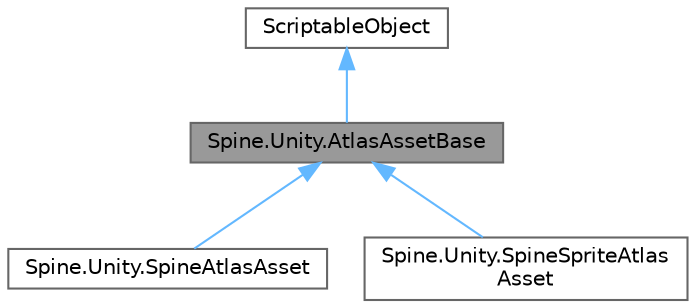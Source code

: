 digraph "Spine.Unity.AtlasAssetBase"
{
 // LATEX_PDF_SIZE
  bgcolor="transparent";
  edge [fontname=Helvetica,fontsize=10,labelfontname=Helvetica,labelfontsize=10];
  node [fontname=Helvetica,fontsize=10,shape=box,height=0.2,width=0.4];
  Node1 [id="Node000001",label="Spine.Unity.AtlasAssetBase",height=0.2,width=0.4,color="gray40", fillcolor="grey60", style="filled", fontcolor="black",tooltip=" "];
  Node2 -> Node1 [id="edge1_Node000001_Node000002",dir="back",color="steelblue1",style="solid",tooltip=" "];
  Node2 [id="Node000002",label="ScriptableObject",height=0.2,width=0.4,color="gray40", fillcolor="white", style="filled",tooltip=" "];
  Node1 -> Node3 [id="edge2_Node000001_Node000003",dir="back",color="steelblue1",style="solid",tooltip=" "];
  Node3 [id="Node000003",label="Spine.Unity.SpineAtlasAsset",height=0.2,width=0.4,color="gray40", fillcolor="white", style="filled",URL="$class_spine_1_1_unity_1_1_spine_atlas_asset.html",tooltip="Loads and stores a Spine atlas and list of materials."];
  Node1 -> Node4 [id="edge3_Node000001_Node000004",dir="back",color="steelblue1",style="solid",tooltip=" "];
  Node4 [id="Node000004",label="Spine.Unity.SpineSpriteAtlas\lAsset",height=0.2,width=0.4,color="gray40", fillcolor="white", style="filled",URL="$class_spine_1_1_unity_1_1_spine_sprite_atlas_asset.html",tooltip="Loads and stores a Spine atlas and list of materials."];
}
